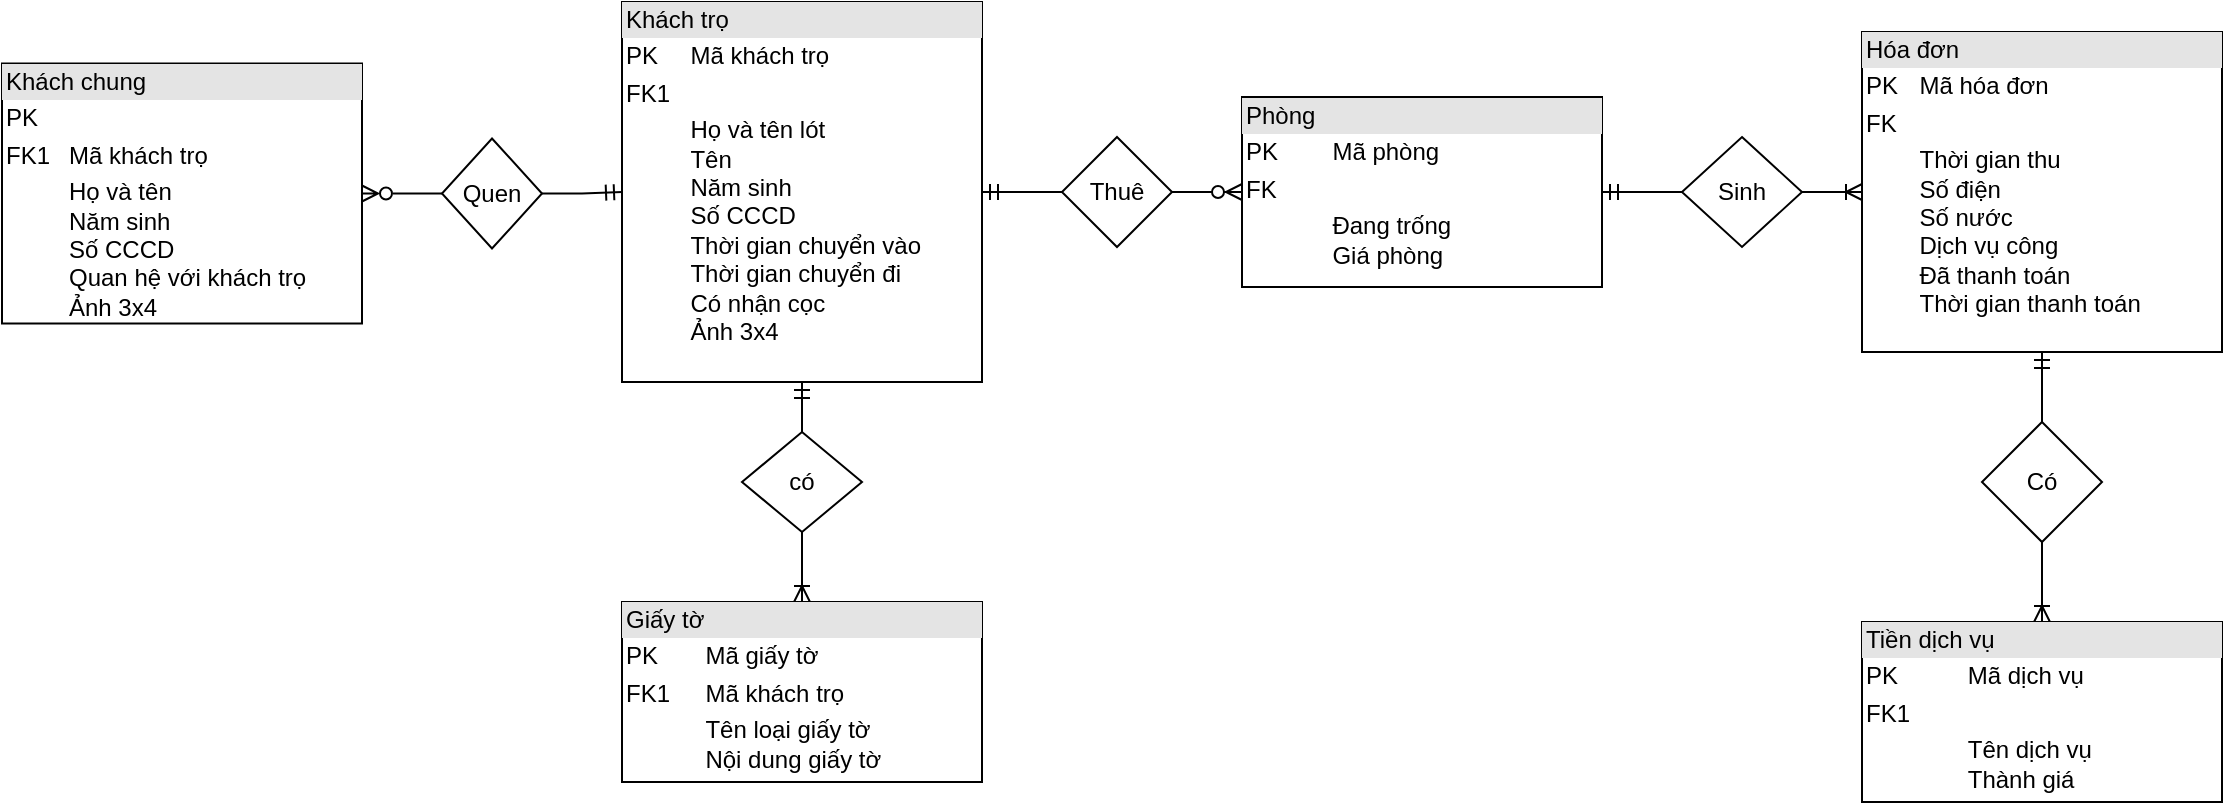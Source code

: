 <mxfile version="22.0.4" type="google">
  <diagram name="Page-1" id="dUxAM9LP68PlMkvW5Exk">
    <mxGraphModel grid="1" page="1" gridSize="10" guides="1" tooltips="1" connect="1" arrows="1" fold="1" pageScale="1" pageWidth="850" pageHeight="1100" math="0" shadow="0">
      <root>
        <mxCell id="0" />
        <mxCell id="1" parent="0" />
        <mxCell id="YCeIC3ISoOlOaXYrIWj7-6" style="edgeStyle=orthogonalEdgeStyle;rounded=0;orthogonalLoop=1;jettySize=auto;html=1;entryX=0.5;entryY=0;entryDx=0;entryDy=0;endArrow=ERoneToMany;endFill=0;" edge="1" parent="1" source="YCeIC3ISoOlOaXYrIWj7-7" target="YCeIC3ISoOlOaXYrIWj7-5">
          <mxGeometry relative="1" as="geometry" />
        </mxCell>
        <mxCell id="7-CKyRp0I7M0dYzksZvI-6" value="&lt;div style=&quot;box-sizing:border-box;width:100%;background:#e4e4e4;padding:2px;&quot;&gt;Khách trọ&lt;/div&gt;&lt;table style=&quot;width:100%;font-size:1em;&quot; cellpadding=&quot;2&quot; cellspacing=&quot;0&quot;&gt;&lt;tbody&gt;&lt;tr&gt;&lt;td&gt;PK&lt;/td&gt;&lt;td&gt;Mã khách trọ&lt;/td&gt;&lt;/tr&gt;&lt;tr&gt;&lt;td&gt;FK1&lt;/td&gt;&lt;td&gt;&lt;br&gt;&lt;/td&gt;&lt;/tr&gt;&lt;tr&gt;&lt;td&gt;&lt;/td&gt;&lt;td&gt;Họ và tên lót&lt;br&gt;Tên&lt;br&gt;Năm sinh&lt;br&gt;Số CCCD&lt;br&gt;Thời gian chuyển vào&lt;br&gt;Thời gian chuyển đi&lt;br&gt;Có nhận cọc&lt;br&gt;Ảnh 3x4&lt;/td&gt;&lt;/tr&gt;&lt;/tbody&gt;&lt;/table&gt;" style="verticalAlign=top;align=left;overflow=fill;html=1;whiteSpace=wrap;" vertex="1" parent="1">
          <mxGeometry x="30" y="230" width="180" height="190" as="geometry" />
        </mxCell>
        <mxCell id="YCeIC3ISoOlOaXYrIWj7-2" style="edgeStyle=orthogonalEdgeStyle;rounded=0;orthogonalLoop=1;jettySize=auto;html=1;endArrow=ERoneToMany;endFill=0;" edge="1" parent="1" source="YCeIC3ISoOlOaXYrIWj7-3" target="YCeIC3ISoOlOaXYrIWj7-1">
          <mxGeometry relative="1" as="geometry" />
        </mxCell>
        <mxCell id="7-CKyRp0I7M0dYzksZvI-7" value="&lt;div style=&quot;box-sizing:border-box;width:100%;background:#e4e4e4;padding:2px;&quot;&gt;Hóa đơn&lt;/div&gt;&lt;table style=&quot;width:100%;font-size:1em;&quot; cellpadding=&quot;2&quot; cellspacing=&quot;0&quot;&gt;&lt;tbody&gt;&lt;tr&gt;&lt;td&gt;PK&lt;/td&gt;&lt;td&gt;Mã hóa đơn&lt;/td&gt;&lt;/tr&gt;&lt;tr&gt;&lt;td&gt;FK&lt;/td&gt;&lt;td&gt;&lt;br&gt;&lt;/td&gt;&lt;/tr&gt;&lt;tr&gt;&lt;td&gt;&lt;/td&gt;&lt;td&gt;Thời gian thu&lt;br&gt;Số điện&lt;br&gt;Số nước&lt;br&gt;Dịch vụ công&lt;br&gt;Đã thanh toán&lt;br&gt;Thời gian thanh toán&lt;/td&gt;&lt;/tr&gt;&lt;/tbody&gt;&lt;/table&gt;" style="verticalAlign=top;align=left;overflow=fill;html=1;whiteSpace=wrap;" vertex="1" parent="1">
          <mxGeometry x="650" y="245" width="180" height="160" as="geometry" />
        </mxCell>
        <mxCell id="7-CKyRp0I7M0dYzksZvI-11" value="" style="edgeStyle=entityRelationEdgeStyle;fontSize=12;html=1;endArrow=ERoneToMany;startArrow=none;rounded=0;startFill=0;" edge="1" parent="1" source="7-CKyRp0I7M0dYzksZvI-18" target="7-CKyRp0I7M0dYzksZvI-7">
          <mxGeometry width="100" height="100" relative="1" as="geometry">
            <mxPoint x="380" y="340" as="sourcePoint" />
            <mxPoint x="480" y="240" as="targetPoint" />
          </mxGeometry>
        </mxCell>
        <mxCell id="7-CKyRp0I7M0dYzksZvI-15" value="" style="group" vertex="1" connectable="0" parent="1">
          <mxGeometry x="230" y="298.25" width="290" height="74.25" as="geometry" />
        </mxCell>
        <mxCell id="7-CKyRp0I7M0dYzksZvI-12" value="Thuê" style="rhombus;whiteSpace=wrap;html=1;" vertex="1" parent="7-CKyRp0I7M0dYzksZvI-15">
          <mxGeometry x="20" y="-0.75" width="55" height="55" as="geometry" />
        </mxCell>
        <mxCell id="7-CKyRp0I7M0dYzksZvI-1" value="&lt;div style=&quot;box-sizing:border-box;width:100%;background:#e4e4e4;padding:2px;&quot;&gt;Phòng&lt;/div&gt;&lt;table style=&quot;width:100%;font-size:1em;&quot; cellpadding=&quot;2&quot; cellspacing=&quot;0&quot;&gt;&lt;tbody&gt;&lt;tr&gt;&lt;td&gt;PK&lt;/td&gt;&lt;td&gt;Mã phòng&lt;/td&gt;&lt;/tr&gt;&lt;tr&gt;&lt;td&gt;FK&lt;/td&gt;&lt;td&gt;&lt;br&gt;&lt;/td&gt;&lt;/tr&gt;&lt;tr&gt;&lt;td&gt;&lt;/td&gt;&lt;td&gt;Đang trống&lt;br&gt;Giá phòng&lt;br&gt;&lt;br&gt;&lt;br&gt;&lt;/td&gt;&lt;/tr&gt;&lt;/tbody&gt;&lt;/table&gt;" style="verticalAlign=top;align=left;overflow=fill;html=1;whiteSpace=wrap;" vertex="1" parent="7-CKyRp0I7M0dYzksZvI-15">
          <mxGeometry x="110" y="-20.75" width="180" height="95" as="geometry" />
        </mxCell>
        <mxCell id="7-CKyRp0I7M0dYzksZvI-10" value="" style="edgeStyle=entityRelationEdgeStyle;fontSize=12;html=1;endArrow=ERzeroToMany;startArrow=none;rounded=0;exitX=1;exitY=0.5;exitDx=0;exitDy=0;startFill=0;" edge="1" parent="7-CKyRp0I7M0dYzksZvI-15" source="7-CKyRp0I7M0dYzksZvI-12" target="7-CKyRp0I7M0dYzksZvI-1">
          <mxGeometry width="100" height="100" relative="1" as="geometry">
            <mxPoint x="20" y="32.5" as="sourcePoint" />
            <mxPoint x="130" y="-7.5" as="targetPoint" />
            <Array as="points">
              <mxPoint x="200" y="-1.5" />
            </Array>
          </mxGeometry>
        </mxCell>
        <mxCell id="7-CKyRp0I7M0dYzksZvI-19" value="" style="edgeStyle=entityRelationEdgeStyle;fontSize=12;html=1;endArrow=none;startArrow=ERmandOne;rounded=0;exitX=1;exitY=0.5;exitDx=0;exitDy=0;endFill=0;" edge="1" parent="1" source="7-CKyRp0I7M0dYzksZvI-6" target="7-CKyRp0I7M0dYzksZvI-12">
          <mxGeometry width="100" height="100" relative="1" as="geometry">
            <mxPoint x="210" y="325" as="sourcePoint" />
            <mxPoint x="350" y="327" as="targetPoint" />
            <Array as="points" />
          </mxGeometry>
        </mxCell>
        <mxCell id="7-CKyRp0I7M0dYzksZvI-20" value="" style="edgeStyle=entityRelationEdgeStyle;fontSize=12;html=1;endArrow=none;startArrow=ERmandOne;rounded=0;endFill=0;" edge="1" parent="1" source="7-CKyRp0I7M0dYzksZvI-1" target="7-CKyRp0I7M0dYzksZvI-18">
          <mxGeometry width="100" height="100" relative="1" as="geometry">
            <mxPoint x="540" y="325" as="sourcePoint" />
            <mxPoint x="660" y="325" as="targetPoint" />
          </mxGeometry>
        </mxCell>
        <mxCell id="7-CKyRp0I7M0dYzksZvI-18" value="Sinh" style="rhombus;whiteSpace=wrap;html=1;" vertex="1" parent="1">
          <mxGeometry x="560" y="297.5" width="60" height="55" as="geometry" />
        </mxCell>
        <mxCell id="7-CKyRp0I7M0dYzksZvI-22" style="edgeStyle=orthogonalEdgeStyle;rounded=0;orthogonalLoop=1;jettySize=auto;html=1;entryX=0;entryY=0.5;entryDx=0;entryDy=0;startArrow=none;startFill=0;endArrow=ERmandOne;endFill=0;" edge="1" parent="1" source="7-CKyRp0I7M0dYzksZvI-23" target="7-CKyRp0I7M0dYzksZvI-6">
          <mxGeometry relative="1" as="geometry" />
        </mxCell>
        <mxCell id="7-CKyRp0I7M0dYzksZvI-21" value="&lt;div style=&quot;box-sizing:border-box;width:100%;background:#e4e4e4;padding:2px;&quot;&gt;Khách chung&lt;/div&gt;&lt;table style=&quot;width:100%;font-size:1em;&quot; cellpadding=&quot;2&quot; cellspacing=&quot;0&quot;&gt;&lt;tbody&gt;&lt;tr&gt;&lt;td&gt;PK&lt;/td&gt;&lt;td&gt;&lt;br&gt;&lt;/td&gt;&lt;/tr&gt;&lt;tr&gt;&lt;td&gt;FK1&lt;/td&gt;&lt;td&gt;Mã khách trọ&lt;/td&gt;&lt;/tr&gt;&lt;tr&gt;&lt;td&gt;&lt;/td&gt;&lt;td&gt;Họ và tên&lt;br&gt;Năm sinh&lt;br&gt;Số CCCD&lt;br&gt;Quan hệ với khách trọ&lt;br&gt;Ảnh 3x4&lt;/td&gt;&lt;/tr&gt;&lt;/tbody&gt;&lt;/table&gt;" style="verticalAlign=top;align=left;overflow=fill;html=1;whiteSpace=wrap;" vertex="1" parent="1">
          <mxGeometry x="-280" y="260.75" width="180" height="130" as="geometry" />
        </mxCell>
        <mxCell id="7-CKyRp0I7M0dYzksZvI-24" value="" style="edgeStyle=orthogonalEdgeStyle;rounded=0;orthogonalLoop=1;jettySize=auto;html=1;entryX=0;entryY=0.5;entryDx=0;entryDy=0;startArrow=ERzeroToMany;startFill=0;endArrow=none;endFill=0;" edge="1" parent="1" source="7-CKyRp0I7M0dYzksZvI-21" target="7-CKyRp0I7M0dYzksZvI-23">
          <mxGeometry relative="1" as="geometry">
            <mxPoint x="-100" y="326" as="sourcePoint" />
            <mxPoint x="30" y="325" as="targetPoint" />
          </mxGeometry>
        </mxCell>
        <mxCell id="7-CKyRp0I7M0dYzksZvI-23" value="Quen" style="rhombus;whiteSpace=wrap;html=1;" vertex="1" parent="1">
          <mxGeometry x="-60" y="298.25" width="50" height="55" as="geometry" />
        </mxCell>
        <mxCell id="YCeIC3ISoOlOaXYrIWj7-1" value="&lt;div style=&quot;box-sizing:border-box;width:100%;background:#e4e4e4;padding:2px;&quot;&gt;Tiền dịch vụ&lt;/div&gt;&lt;table style=&quot;width:100%;font-size:1em;&quot; cellpadding=&quot;2&quot; cellspacing=&quot;0&quot;&gt;&lt;tbody&gt;&lt;tr&gt;&lt;td&gt;PK&lt;/td&gt;&lt;td&gt;Mã dịch vụ&lt;/td&gt;&lt;/tr&gt;&lt;tr&gt;&lt;td&gt;FK1&lt;/td&gt;&lt;td&gt;&lt;br&gt;&lt;/td&gt;&lt;/tr&gt;&lt;tr&gt;&lt;td&gt;&lt;/td&gt;&lt;td&gt;Tên dịch vụ&lt;br&gt;Thành giá&lt;/td&gt;&lt;/tr&gt;&lt;/tbody&gt;&lt;/table&gt;" style="verticalAlign=top;align=left;overflow=fill;html=1;whiteSpace=wrap;" vertex="1" parent="1">
          <mxGeometry x="650" y="540" width="180" height="90" as="geometry" />
        </mxCell>
        <mxCell id="YCeIC3ISoOlOaXYrIWj7-4" value="" style="edgeStyle=orthogonalEdgeStyle;rounded=0;orthogonalLoop=1;jettySize=auto;html=1;endArrow=none;endFill=0;startArrow=ERmandOne;startFill=0;" edge="1" parent="1" source="7-CKyRp0I7M0dYzksZvI-7" target="YCeIC3ISoOlOaXYrIWj7-3">
          <mxGeometry relative="1" as="geometry">
            <mxPoint x="740" y="405" as="sourcePoint" />
            <mxPoint x="740" y="540" as="targetPoint" />
          </mxGeometry>
        </mxCell>
        <mxCell id="YCeIC3ISoOlOaXYrIWj7-3" value="Có" style="rhombus;whiteSpace=wrap;html=1;" vertex="1" parent="1">
          <mxGeometry x="710" y="440" width="60" height="60" as="geometry" />
        </mxCell>
        <mxCell id="YCeIC3ISoOlOaXYrIWj7-5" value="&lt;div style=&quot;box-sizing:border-box;width:100%;background:#e4e4e4;padding:2px;&quot;&gt;Giấy tờ&lt;/div&gt;&lt;table style=&quot;width:100%;font-size:1em;&quot; cellpadding=&quot;2&quot; cellspacing=&quot;0&quot;&gt;&lt;tbody&gt;&lt;tr&gt;&lt;td&gt;PK&lt;/td&gt;&lt;td&gt;Mã giấy tờ&lt;/td&gt;&lt;/tr&gt;&lt;tr&gt;&lt;td&gt;FK1&lt;/td&gt;&lt;td&gt;Mã khách trọ&lt;/td&gt;&lt;/tr&gt;&lt;tr&gt;&lt;td&gt;&lt;/td&gt;&lt;td&gt;Tên loại giấy tờ&lt;br&gt;Nội dung giấy tờ&lt;/td&gt;&lt;/tr&gt;&lt;/tbody&gt;&lt;/table&gt;" style="verticalAlign=top;align=left;overflow=fill;html=1;whiteSpace=wrap;" vertex="1" parent="1">
          <mxGeometry x="30" y="530" width="180" height="90" as="geometry" />
        </mxCell>
        <mxCell id="YCeIC3ISoOlOaXYrIWj7-8" value="" style="edgeStyle=orthogonalEdgeStyle;rounded=0;orthogonalLoop=1;jettySize=auto;html=1;entryX=0.5;entryY=0;entryDx=0;entryDy=0;startArrow=ERmandOne;startFill=0;endArrow=none;endFill=0;" edge="1" parent="1" source="7-CKyRp0I7M0dYzksZvI-6" target="YCeIC3ISoOlOaXYrIWj7-7">
          <mxGeometry relative="1" as="geometry">
            <mxPoint x="120" y="420" as="sourcePoint" />
            <mxPoint x="120" y="520" as="targetPoint" />
          </mxGeometry>
        </mxCell>
        <mxCell id="YCeIC3ISoOlOaXYrIWj7-7" value="có" style="rhombus;whiteSpace=wrap;html=1;" vertex="1" parent="1">
          <mxGeometry x="90" y="445" width="60" height="50" as="geometry" />
        </mxCell>
      </root>
    </mxGraphModel>
  </diagram>
</mxfile>
